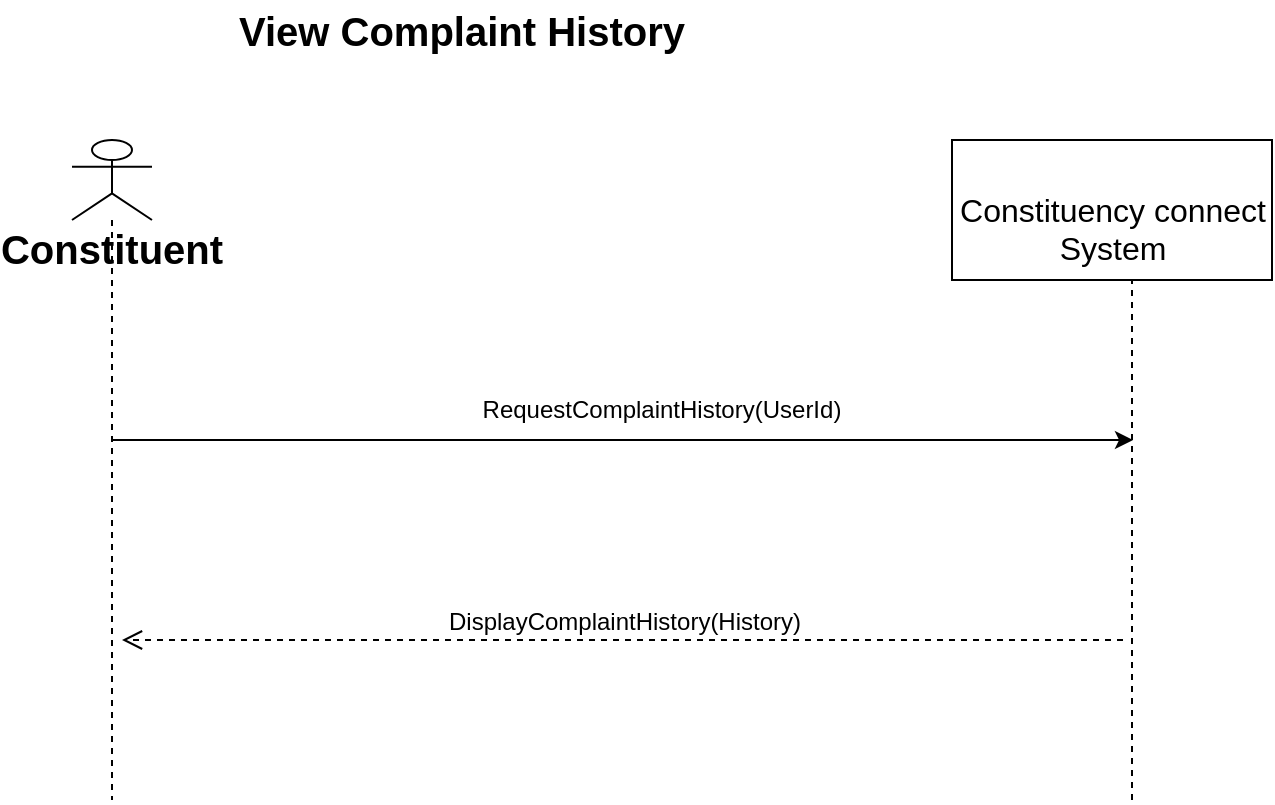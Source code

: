 <mxfile version="24.2.5" type="device">
  <diagram name="Page-1" id="FqE_7Vty7sl6PHrnEvmW">
    <mxGraphModel dx="1050" dy="629" grid="1" gridSize="10" guides="1" tooltips="1" connect="1" arrows="1" fold="1" page="1" pageScale="1" pageWidth="850" pageHeight="1100" math="0" shadow="0">
      <root>
        <mxCell id="0" />
        <mxCell id="1" parent="0" />
        <mxCell id="7hjJDjPjnia9y55CQCC1-1" value="Constituent" style="shape=umlLifeline;participant=umlActor;perimeter=lifelinePerimeter;whiteSpace=wrap;html=1;container=1;collapsible=0;recursiveResize=0;verticalAlign=top;spacingTop=36;outlineConnect=0;fontSize=20;fontStyle=1;size=40;" vertex="1" parent="1">
          <mxGeometry x="150" y="70" width="40" height="330" as="geometry" />
        </mxCell>
        <mxCell id="7hjJDjPjnia9y55CQCC1-2" value="&lt;br&gt;&lt;div&gt;Constituency connect&lt;/div&gt;&lt;div&gt;System&lt;/div&gt;" style="html=1;align=center;verticalAlign=middle;dashed=0;fontSize=16;" vertex="1" parent="1">
          <mxGeometry x="590" y="70" width="160" height="70" as="geometry" />
        </mxCell>
        <mxCell id="7hjJDjPjnia9y55CQCC1-3" value="" style="endArrow=none;dashed=1;html=1;rounded=0;entryX=0.5;entryY=1;entryDx=0;entryDy=0;" edge="1" parent="1">
          <mxGeometry width="50" height="50" relative="1" as="geometry">
            <mxPoint x="680" y="400" as="sourcePoint" />
            <mxPoint x="680" y="140" as="targetPoint" />
          </mxGeometry>
        </mxCell>
        <mxCell id="7hjJDjPjnia9y55CQCC1-4" value="" style="endArrow=classic;html=1;rounded=0;" edge="1" parent="1" source="7hjJDjPjnia9y55CQCC1-1">
          <mxGeometry width="50" height="50" relative="1" as="geometry">
            <mxPoint x="240" y="220" as="sourcePoint" />
            <mxPoint x="680.5" y="220" as="targetPoint" />
            <Array as="points">
              <mxPoint x="560.5" y="220" />
            </Array>
          </mxGeometry>
        </mxCell>
        <mxCell id="7hjJDjPjnia9y55CQCC1-5" value="RequestComplaintHistory(UserId)" style="text;html=1;strokeColor=none;fillColor=none;align=center;verticalAlign=middle;whiteSpace=wrap;rounded=0;" vertex="1" parent="1">
          <mxGeometry x="340" y="190" width="210" height="30" as="geometry" />
        </mxCell>
        <mxCell id="7hjJDjPjnia9y55CQCC1-6" value="DisplayComplaintHistory(History)" style="html=1;verticalAlign=bottom;endArrow=open;dashed=1;endSize=8;curved=0;rounded=0;fontSize=12;" edge="1" parent="1">
          <mxGeometry x="-0.001" relative="1" as="geometry">
            <mxPoint x="675.5" y="320" as="sourcePoint" />
            <mxPoint x="175" y="320" as="targetPoint" />
            <mxPoint as="offset" />
          </mxGeometry>
        </mxCell>
        <mxCell id="7hjJDjPjnia9y55CQCC1-7" value="View Complaint History" style="text;html=1;align=center;verticalAlign=middle;whiteSpace=wrap;rounded=0;fontStyle=1;fontSize=20;" vertex="1" parent="1">
          <mxGeometry x="120" width="450" height="30" as="geometry" />
        </mxCell>
      </root>
    </mxGraphModel>
  </diagram>
</mxfile>

